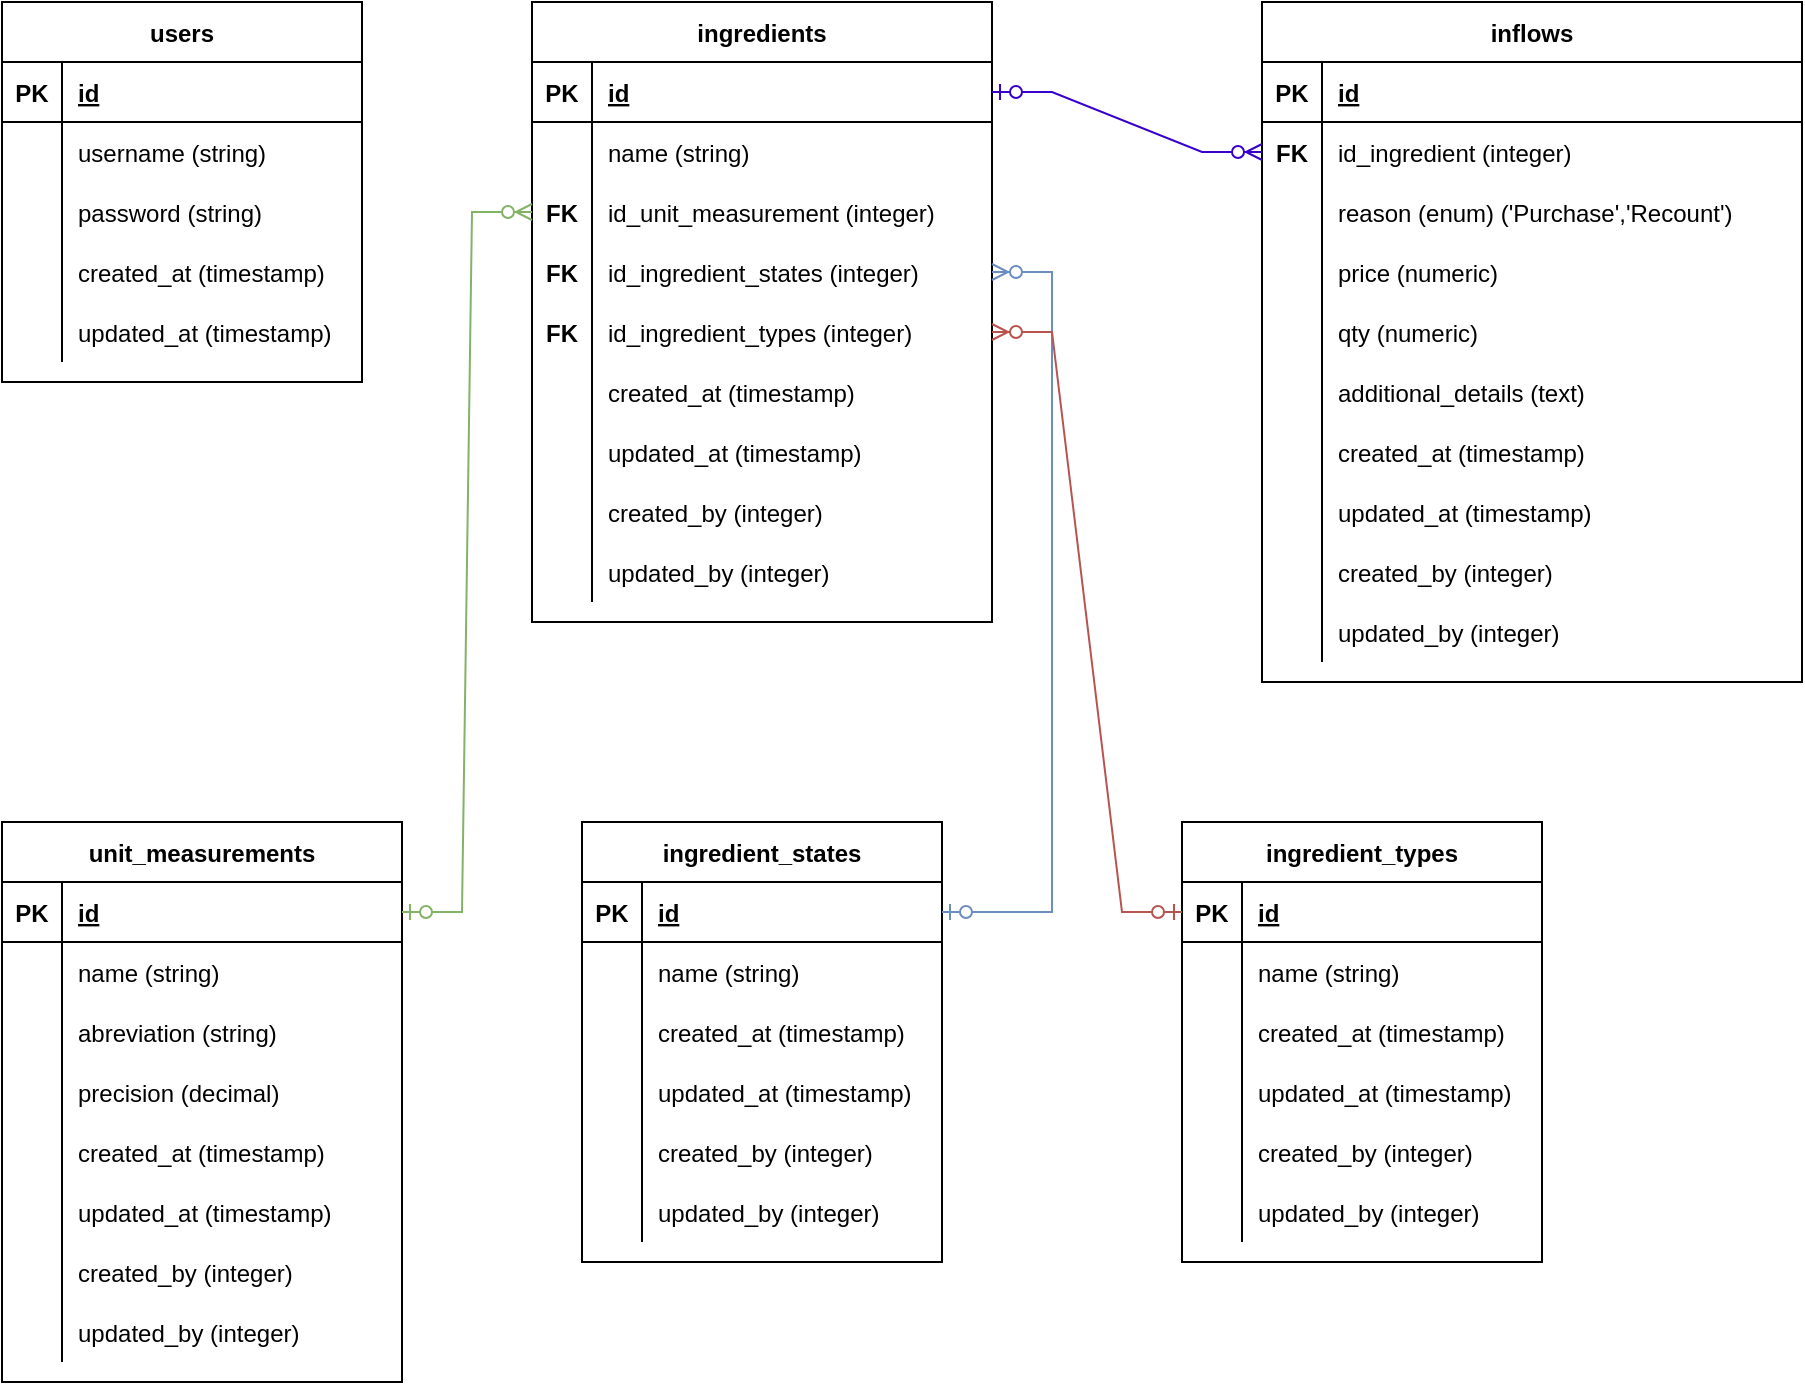 <mxfile version="15.4.3" type="device"><diagram id="Jr_hH0KTVWbxkUX7zu0p" name="Page-1"><mxGraphModel dx="1106" dy="737" grid="1" gridSize="10" guides="1" tooltips="1" connect="1" arrows="1" fold="1" page="1" pageScale="1" pageWidth="850" pageHeight="1100" math="0" shadow="0"><root><mxCell id="0"/><mxCell id="1" parent="0"/><mxCell id="b8ebmBvV7TIxWl-Ox92k-2" value="unit_measurements" style="shape=table;startSize=30;container=1;collapsible=1;childLayout=tableLayout;fixedRows=1;rowLines=0;fontStyle=1;align=center;resizeLast=1;" vertex="1" parent="1"><mxGeometry x="410" y="630" width="200" height="280" as="geometry"/></mxCell><mxCell id="b8ebmBvV7TIxWl-Ox92k-3" value="" style="shape=partialRectangle;collapsible=0;dropTarget=0;pointerEvents=0;fillColor=none;top=0;left=0;bottom=1;right=0;points=[[0,0.5],[1,0.5]];portConstraint=eastwest;" vertex="1" parent="b8ebmBvV7TIxWl-Ox92k-2"><mxGeometry y="30" width="200" height="30" as="geometry"/></mxCell><mxCell id="b8ebmBvV7TIxWl-Ox92k-4" value="PK" style="shape=partialRectangle;connectable=0;fillColor=none;top=0;left=0;bottom=0;right=0;fontStyle=1;overflow=hidden;" vertex="1" parent="b8ebmBvV7TIxWl-Ox92k-3"><mxGeometry width="30" height="30" as="geometry"><mxRectangle width="30" height="30" as="alternateBounds"/></mxGeometry></mxCell><mxCell id="b8ebmBvV7TIxWl-Ox92k-5" value="id" style="shape=partialRectangle;connectable=0;fillColor=none;top=0;left=0;bottom=0;right=0;align=left;spacingLeft=6;fontStyle=5;overflow=hidden;" vertex="1" parent="b8ebmBvV7TIxWl-Ox92k-3"><mxGeometry x="30" width="170" height="30" as="geometry"><mxRectangle width="170" height="30" as="alternateBounds"/></mxGeometry></mxCell><mxCell id="b8ebmBvV7TIxWl-Ox92k-6" value="" style="shape=partialRectangle;collapsible=0;dropTarget=0;pointerEvents=0;fillColor=none;top=0;left=0;bottom=0;right=0;points=[[0,0.5],[1,0.5]];portConstraint=eastwest;" vertex="1" parent="b8ebmBvV7TIxWl-Ox92k-2"><mxGeometry y="60" width="200" height="30" as="geometry"/></mxCell><mxCell id="b8ebmBvV7TIxWl-Ox92k-7" value="" style="shape=partialRectangle;connectable=0;fillColor=none;top=0;left=0;bottom=0;right=0;editable=1;overflow=hidden;" vertex="1" parent="b8ebmBvV7TIxWl-Ox92k-6"><mxGeometry width="30" height="30" as="geometry"><mxRectangle width="30" height="30" as="alternateBounds"/></mxGeometry></mxCell><mxCell id="b8ebmBvV7TIxWl-Ox92k-8" value="name (string)" style="shape=partialRectangle;connectable=0;fillColor=none;top=0;left=0;bottom=0;right=0;align=left;spacingLeft=6;overflow=hidden;" vertex="1" parent="b8ebmBvV7TIxWl-Ox92k-6"><mxGeometry x="30" width="170" height="30" as="geometry"><mxRectangle width="170" height="30" as="alternateBounds"/></mxGeometry></mxCell><mxCell id="b8ebmBvV7TIxWl-Ox92k-9" value="" style="shape=partialRectangle;collapsible=0;dropTarget=0;pointerEvents=0;fillColor=none;top=0;left=0;bottom=0;right=0;points=[[0,0.5],[1,0.5]];portConstraint=eastwest;" vertex="1" parent="b8ebmBvV7TIxWl-Ox92k-2"><mxGeometry y="90" width="200" height="30" as="geometry"/></mxCell><mxCell id="b8ebmBvV7TIxWl-Ox92k-10" value="" style="shape=partialRectangle;connectable=0;fillColor=none;top=0;left=0;bottom=0;right=0;editable=1;overflow=hidden;" vertex="1" parent="b8ebmBvV7TIxWl-Ox92k-9"><mxGeometry width="30" height="30" as="geometry"><mxRectangle width="30" height="30" as="alternateBounds"/></mxGeometry></mxCell><mxCell id="b8ebmBvV7TIxWl-Ox92k-11" value="abreviation (string) " style="shape=partialRectangle;connectable=0;fillColor=none;top=0;left=0;bottom=0;right=0;align=left;spacingLeft=6;overflow=hidden;" vertex="1" parent="b8ebmBvV7TIxWl-Ox92k-9"><mxGeometry x="30" width="170" height="30" as="geometry"><mxRectangle width="170" height="30" as="alternateBounds"/></mxGeometry></mxCell><mxCell id="b8ebmBvV7TIxWl-Ox92k-12" value="" style="shape=partialRectangle;collapsible=0;dropTarget=0;pointerEvents=0;fillColor=none;top=0;left=0;bottom=0;right=0;points=[[0,0.5],[1,0.5]];portConstraint=eastwest;" vertex="1" parent="b8ebmBvV7TIxWl-Ox92k-2"><mxGeometry y="120" width="200" height="30" as="geometry"/></mxCell><mxCell id="b8ebmBvV7TIxWl-Ox92k-13" value="" style="shape=partialRectangle;connectable=0;fillColor=none;top=0;left=0;bottom=0;right=0;editable=1;overflow=hidden;" vertex="1" parent="b8ebmBvV7TIxWl-Ox92k-12"><mxGeometry width="30" height="30" as="geometry"><mxRectangle width="30" height="30" as="alternateBounds"/></mxGeometry></mxCell><mxCell id="b8ebmBvV7TIxWl-Ox92k-14" value="precision (decimal)" style="shape=partialRectangle;connectable=0;fillColor=none;top=0;left=0;bottom=0;right=0;align=left;spacingLeft=6;overflow=hidden;" vertex="1" parent="b8ebmBvV7TIxWl-Ox92k-12"><mxGeometry x="30" width="170" height="30" as="geometry"><mxRectangle width="170" height="30" as="alternateBounds"/></mxGeometry></mxCell><mxCell id="b8ebmBvV7TIxWl-Ox92k-15" value="" style="shape=partialRectangle;collapsible=0;dropTarget=0;pointerEvents=0;fillColor=none;top=0;left=0;bottom=0;right=0;points=[[0,0.5],[1,0.5]];portConstraint=eastwest;" vertex="1" parent="b8ebmBvV7TIxWl-Ox92k-2"><mxGeometry y="150" width="200" height="30" as="geometry"/></mxCell><mxCell id="b8ebmBvV7TIxWl-Ox92k-16" value="" style="shape=partialRectangle;connectable=0;fillColor=none;top=0;left=0;bottom=0;right=0;editable=1;overflow=hidden;" vertex="1" parent="b8ebmBvV7TIxWl-Ox92k-15"><mxGeometry width="30" height="30" as="geometry"><mxRectangle width="30" height="30" as="alternateBounds"/></mxGeometry></mxCell><mxCell id="b8ebmBvV7TIxWl-Ox92k-17" value="created_at (timestamp)" style="shape=partialRectangle;connectable=0;fillColor=none;top=0;left=0;bottom=0;right=0;align=left;spacingLeft=6;overflow=hidden;" vertex="1" parent="b8ebmBvV7TIxWl-Ox92k-15"><mxGeometry x="30" width="170" height="30" as="geometry"><mxRectangle width="170" height="30" as="alternateBounds"/></mxGeometry></mxCell><mxCell id="b8ebmBvV7TIxWl-Ox92k-18" value="" style="shape=partialRectangle;collapsible=0;dropTarget=0;pointerEvents=0;fillColor=none;top=0;left=0;bottom=0;right=0;points=[[0,0.5],[1,0.5]];portConstraint=eastwest;" vertex="1" parent="b8ebmBvV7TIxWl-Ox92k-2"><mxGeometry y="180" width="200" height="30" as="geometry"/></mxCell><mxCell id="b8ebmBvV7TIxWl-Ox92k-19" value="" style="shape=partialRectangle;connectable=0;fillColor=none;top=0;left=0;bottom=0;right=0;editable=1;overflow=hidden;" vertex="1" parent="b8ebmBvV7TIxWl-Ox92k-18"><mxGeometry width="30" height="30" as="geometry"><mxRectangle width="30" height="30" as="alternateBounds"/></mxGeometry></mxCell><mxCell id="b8ebmBvV7TIxWl-Ox92k-20" value="updated_at (timestamp)" style="shape=partialRectangle;connectable=0;fillColor=none;top=0;left=0;bottom=0;right=0;align=left;spacingLeft=6;overflow=hidden;" vertex="1" parent="b8ebmBvV7TIxWl-Ox92k-18"><mxGeometry x="30" width="170" height="30" as="geometry"><mxRectangle width="170" height="30" as="alternateBounds"/></mxGeometry></mxCell><mxCell id="b8ebmBvV7TIxWl-Ox92k-121" value="" style="shape=partialRectangle;collapsible=0;dropTarget=0;pointerEvents=0;fillColor=none;top=0;left=0;bottom=0;right=0;points=[[0,0.5],[1,0.5]];portConstraint=eastwest;" vertex="1" parent="b8ebmBvV7TIxWl-Ox92k-2"><mxGeometry y="210" width="200" height="30" as="geometry"/></mxCell><mxCell id="b8ebmBvV7TIxWl-Ox92k-122" value="" style="shape=partialRectangle;connectable=0;fillColor=none;top=0;left=0;bottom=0;right=0;editable=1;overflow=hidden;" vertex="1" parent="b8ebmBvV7TIxWl-Ox92k-121"><mxGeometry width="30" height="30" as="geometry"><mxRectangle width="30" height="30" as="alternateBounds"/></mxGeometry></mxCell><mxCell id="b8ebmBvV7TIxWl-Ox92k-123" value="created_by (integer)" style="shape=partialRectangle;connectable=0;fillColor=none;top=0;left=0;bottom=0;right=0;align=left;spacingLeft=6;overflow=hidden;" vertex="1" parent="b8ebmBvV7TIxWl-Ox92k-121"><mxGeometry x="30" width="170" height="30" as="geometry"><mxRectangle width="170" height="30" as="alternateBounds"/></mxGeometry></mxCell><mxCell id="b8ebmBvV7TIxWl-Ox92k-124" value="" style="shape=partialRectangle;collapsible=0;dropTarget=0;pointerEvents=0;fillColor=none;top=0;left=0;bottom=0;right=0;points=[[0,0.5],[1,0.5]];portConstraint=eastwest;" vertex="1" parent="b8ebmBvV7TIxWl-Ox92k-2"><mxGeometry y="240" width="200" height="30" as="geometry"/></mxCell><mxCell id="b8ebmBvV7TIxWl-Ox92k-125" value="" style="shape=partialRectangle;connectable=0;fillColor=none;top=0;left=0;bottom=0;right=0;editable=1;overflow=hidden;" vertex="1" parent="b8ebmBvV7TIxWl-Ox92k-124"><mxGeometry width="30" height="30" as="geometry"><mxRectangle width="30" height="30" as="alternateBounds"/></mxGeometry></mxCell><mxCell id="b8ebmBvV7TIxWl-Ox92k-126" value="updated_by (integer)" style="shape=partialRectangle;connectable=0;fillColor=none;top=0;left=0;bottom=0;right=0;align=left;spacingLeft=6;overflow=hidden;" vertex="1" parent="b8ebmBvV7TIxWl-Ox92k-124"><mxGeometry x="30" width="170" height="30" as="geometry"><mxRectangle width="170" height="30" as="alternateBounds"/></mxGeometry></mxCell><mxCell id="b8ebmBvV7TIxWl-Ox92k-21" value="ingredient_states" style="shape=table;startSize=30;container=1;collapsible=1;childLayout=tableLayout;fixedRows=1;rowLines=0;fontStyle=1;align=center;resizeLast=1;" vertex="1" parent="1"><mxGeometry x="700" y="630" width="180" height="220" as="geometry"/></mxCell><mxCell id="b8ebmBvV7TIxWl-Ox92k-22" value="" style="shape=partialRectangle;collapsible=0;dropTarget=0;pointerEvents=0;fillColor=none;top=0;left=0;bottom=1;right=0;points=[[0,0.5],[1,0.5]];portConstraint=eastwest;" vertex="1" parent="b8ebmBvV7TIxWl-Ox92k-21"><mxGeometry y="30" width="180" height="30" as="geometry"/></mxCell><mxCell id="b8ebmBvV7TIxWl-Ox92k-23" value="PK" style="shape=partialRectangle;connectable=0;fillColor=none;top=0;left=0;bottom=0;right=0;fontStyle=1;overflow=hidden;" vertex="1" parent="b8ebmBvV7TIxWl-Ox92k-22"><mxGeometry width="30" height="30" as="geometry"><mxRectangle width="30" height="30" as="alternateBounds"/></mxGeometry></mxCell><mxCell id="b8ebmBvV7TIxWl-Ox92k-24" value="id" style="shape=partialRectangle;connectable=0;fillColor=none;top=0;left=0;bottom=0;right=0;align=left;spacingLeft=6;fontStyle=5;overflow=hidden;" vertex="1" parent="b8ebmBvV7TIxWl-Ox92k-22"><mxGeometry x="30" width="150" height="30" as="geometry"><mxRectangle width="150" height="30" as="alternateBounds"/></mxGeometry></mxCell><mxCell id="b8ebmBvV7TIxWl-Ox92k-25" value="" style="shape=partialRectangle;collapsible=0;dropTarget=0;pointerEvents=0;fillColor=none;top=0;left=0;bottom=0;right=0;points=[[0,0.5],[1,0.5]];portConstraint=eastwest;" vertex="1" parent="b8ebmBvV7TIxWl-Ox92k-21"><mxGeometry y="60" width="180" height="30" as="geometry"/></mxCell><mxCell id="b8ebmBvV7TIxWl-Ox92k-26" value="" style="shape=partialRectangle;connectable=0;fillColor=none;top=0;left=0;bottom=0;right=0;editable=1;overflow=hidden;" vertex="1" parent="b8ebmBvV7TIxWl-Ox92k-25"><mxGeometry width="30" height="30" as="geometry"><mxRectangle width="30" height="30" as="alternateBounds"/></mxGeometry></mxCell><mxCell id="b8ebmBvV7TIxWl-Ox92k-27" value="name (string)" style="shape=partialRectangle;connectable=0;fillColor=none;top=0;left=0;bottom=0;right=0;align=left;spacingLeft=6;overflow=hidden;" vertex="1" parent="b8ebmBvV7TIxWl-Ox92k-25"><mxGeometry x="30" width="150" height="30" as="geometry"><mxRectangle width="150" height="30" as="alternateBounds"/></mxGeometry></mxCell><mxCell id="b8ebmBvV7TIxWl-Ox92k-47" value="" style="shape=partialRectangle;collapsible=0;dropTarget=0;pointerEvents=0;fillColor=none;top=0;left=0;bottom=0;right=0;points=[[0,0.5],[1,0.5]];portConstraint=eastwest;" vertex="1" parent="b8ebmBvV7TIxWl-Ox92k-21"><mxGeometry y="90" width="180" height="30" as="geometry"/></mxCell><mxCell id="b8ebmBvV7TIxWl-Ox92k-48" value="" style="shape=partialRectangle;connectable=0;fillColor=none;top=0;left=0;bottom=0;right=0;editable=1;overflow=hidden;" vertex="1" parent="b8ebmBvV7TIxWl-Ox92k-47"><mxGeometry width="30" height="30" as="geometry"><mxRectangle width="30" height="30" as="alternateBounds"/></mxGeometry></mxCell><mxCell id="b8ebmBvV7TIxWl-Ox92k-49" value="created_at (timestamp)" style="shape=partialRectangle;connectable=0;fillColor=none;top=0;left=0;bottom=0;right=0;align=left;spacingLeft=6;overflow=hidden;" vertex="1" parent="b8ebmBvV7TIxWl-Ox92k-47"><mxGeometry x="30" width="150" height="30" as="geometry"><mxRectangle width="150" height="30" as="alternateBounds"/></mxGeometry></mxCell><mxCell id="b8ebmBvV7TIxWl-Ox92k-50" value="" style="shape=partialRectangle;collapsible=0;dropTarget=0;pointerEvents=0;fillColor=none;top=0;left=0;bottom=0;right=0;points=[[0,0.5],[1,0.5]];portConstraint=eastwest;" vertex="1" parent="b8ebmBvV7TIxWl-Ox92k-21"><mxGeometry y="120" width="180" height="30" as="geometry"/></mxCell><mxCell id="b8ebmBvV7TIxWl-Ox92k-51" value="" style="shape=partialRectangle;connectable=0;fillColor=none;top=0;left=0;bottom=0;right=0;editable=1;overflow=hidden;" vertex="1" parent="b8ebmBvV7TIxWl-Ox92k-50"><mxGeometry width="30" height="30" as="geometry"><mxRectangle width="30" height="30" as="alternateBounds"/></mxGeometry></mxCell><mxCell id="b8ebmBvV7TIxWl-Ox92k-52" value="updated_at (timestamp)" style="shape=partialRectangle;connectable=0;fillColor=none;top=0;left=0;bottom=0;right=0;align=left;spacingLeft=6;overflow=hidden;" vertex="1" parent="b8ebmBvV7TIxWl-Ox92k-50"><mxGeometry x="30" width="150" height="30" as="geometry"><mxRectangle width="150" height="30" as="alternateBounds"/></mxGeometry></mxCell><mxCell id="b8ebmBvV7TIxWl-Ox92k-136" style="shape=partialRectangle;collapsible=0;dropTarget=0;pointerEvents=0;fillColor=none;top=0;left=0;bottom=0;right=0;points=[[0,0.5],[1,0.5]];portConstraint=eastwest;" vertex="1" parent="b8ebmBvV7TIxWl-Ox92k-21"><mxGeometry y="150" width="180" height="30" as="geometry"/></mxCell><mxCell id="b8ebmBvV7TIxWl-Ox92k-137" style="shape=partialRectangle;connectable=0;fillColor=none;top=0;left=0;bottom=0;right=0;editable=1;overflow=hidden;" vertex="1" parent="b8ebmBvV7TIxWl-Ox92k-136"><mxGeometry width="30" height="30" as="geometry"><mxRectangle width="30" height="30" as="alternateBounds"/></mxGeometry></mxCell><mxCell id="b8ebmBvV7TIxWl-Ox92k-138" value="created_by (integer)" style="shape=partialRectangle;connectable=0;fillColor=none;top=0;left=0;bottom=0;right=0;align=left;spacingLeft=6;overflow=hidden;" vertex="1" parent="b8ebmBvV7TIxWl-Ox92k-136"><mxGeometry x="30" width="150" height="30" as="geometry"><mxRectangle width="150" height="30" as="alternateBounds"/></mxGeometry></mxCell><mxCell id="b8ebmBvV7TIxWl-Ox92k-133" style="shape=partialRectangle;collapsible=0;dropTarget=0;pointerEvents=0;fillColor=none;top=0;left=0;bottom=0;right=0;points=[[0,0.5],[1,0.5]];portConstraint=eastwest;" vertex="1" parent="b8ebmBvV7TIxWl-Ox92k-21"><mxGeometry y="180" width="180" height="30" as="geometry"/></mxCell><mxCell id="b8ebmBvV7TIxWl-Ox92k-134" style="shape=partialRectangle;connectable=0;fillColor=none;top=0;left=0;bottom=0;right=0;editable=1;overflow=hidden;" vertex="1" parent="b8ebmBvV7TIxWl-Ox92k-133"><mxGeometry width="30" height="30" as="geometry"><mxRectangle width="30" height="30" as="alternateBounds"/></mxGeometry></mxCell><mxCell id="b8ebmBvV7TIxWl-Ox92k-135" value="updated_by (integer)" style="shape=partialRectangle;connectable=0;fillColor=none;top=0;left=0;bottom=0;right=0;align=left;spacingLeft=6;overflow=hidden;" vertex="1" parent="b8ebmBvV7TIxWl-Ox92k-133"><mxGeometry x="30" width="150" height="30" as="geometry"><mxRectangle width="150" height="30" as="alternateBounds"/></mxGeometry></mxCell><mxCell id="b8ebmBvV7TIxWl-Ox92k-40" value="ingredient_types" style="shape=table;startSize=30;container=1;collapsible=1;childLayout=tableLayout;fixedRows=1;rowLines=0;fontStyle=1;align=center;resizeLast=1;" vertex="1" parent="1"><mxGeometry x="1000" y="630" width="180" height="220" as="geometry"/></mxCell><mxCell id="b8ebmBvV7TIxWl-Ox92k-41" value="" style="shape=partialRectangle;collapsible=0;dropTarget=0;pointerEvents=0;fillColor=none;top=0;left=0;bottom=1;right=0;points=[[0,0.5],[1,0.5]];portConstraint=eastwest;" vertex="1" parent="b8ebmBvV7TIxWl-Ox92k-40"><mxGeometry y="30" width="180" height="30" as="geometry"/></mxCell><mxCell id="b8ebmBvV7TIxWl-Ox92k-42" value="PK" style="shape=partialRectangle;connectable=0;fillColor=none;top=0;left=0;bottom=0;right=0;fontStyle=1;overflow=hidden;" vertex="1" parent="b8ebmBvV7TIxWl-Ox92k-41"><mxGeometry width="30" height="30" as="geometry"><mxRectangle width="30" height="30" as="alternateBounds"/></mxGeometry></mxCell><mxCell id="b8ebmBvV7TIxWl-Ox92k-43" value="id" style="shape=partialRectangle;connectable=0;fillColor=none;top=0;left=0;bottom=0;right=0;align=left;spacingLeft=6;fontStyle=5;overflow=hidden;" vertex="1" parent="b8ebmBvV7TIxWl-Ox92k-41"><mxGeometry x="30" width="150" height="30" as="geometry"><mxRectangle width="150" height="30" as="alternateBounds"/></mxGeometry></mxCell><mxCell id="b8ebmBvV7TIxWl-Ox92k-44" value="" style="shape=partialRectangle;collapsible=0;dropTarget=0;pointerEvents=0;fillColor=none;top=0;left=0;bottom=0;right=0;points=[[0,0.5],[1,0.5]];portConstraint=eastwest;" vertex="1" parent="b8ebmBvV7TIxWl-Ox92k-40"><mxGeometry y="60" width="180" height="30" as="geometry"/></mxCell><mxCell id="b8ebmBvV7TIxWl-Ox92k-45" value="" style="shape=partialRectangle;connectable=0;fillColor=none;top=0;left=0;bottom=0;right=0;editable=1;overflow=hidden;" vertex="1" parent="b8ebmBvV7TIxWl-Ox92k-44"><mxGeometry width="30" height="30" as="geometry"><mxRectangle width="30" height="30" as="alternateBounds"/></mxGeometry></mxCell><mxCell id="b8ebmBvV7TIxWl-Ox92k-46" value="name (string)" style="shape=partialRectangle;connectable=0;fillColor=none;top=0;left=0;bottom=0;right=0;align=left;spacingLeft=6;overflow=hidden;" vertex="1" parent="b8ebmBvV7TIxWl-Ox92k-44"><mxGeometry x="30" width="150" height="30" as="geometry"><mxRectangle width="150" height="30" as="alternateBounds"/></mxGeometry></mxCell><mxCell id="b8ebmBvV7TIxWl-Ox92k-53" value="" style="shape=partialRectangle;collapsible=0;dropTarget=0;pointerEvents=0;fillColor=none;top=0;left=0;bottom=0;right=0;points=[[0,0.5],[1,0.5]];portConstraint=eastwest;" vertex="1" parent="b8ebmBvV7TIxWl-Ox92k-40"><mxGeometry y="90" width="180" height="30" as="geometry"/></mxCell><mxCell id="b8ebmBvV7TIxWl-Ox92k-54" value="" style="shape=partialRectangle;connectable=0;fillColor=none;top=0;left=0;bottom=0;right=0;editable=1;overflow=hidden;" vertex="1" parent="b8ebmBvV7TIxWl-Ox92k-53"><mxGeometry width="30" height="30" as="geometry"><mxRectangle width="30" height="30" as="alternateBounds"/></mxGeometry></mxCell><mxCell id="b8ebmBvV7TIxWl-Ox92k-55" value="created_at (timestamp)" style="shape=partialRectangle;connectable=0;fillColor=none;top=0;left=0;bottom=0;right=0;align=left;spacingLeft=6;overflow=hidden;" vertex="1" parent="b8ebmBvV7TIxWl-Ox92k-53"><mxGeometry x="30" width="150" height="30" as="geometry"><mxRectangle width="150" height="30" as="alternateBounds"/></mxGeometry></mxCell><mxCell id="b8ebmBvV7TIxWl-Ox92k-56" value="" style="shape=partialRectangle;collapsible=0;dropTarget=0;pointerEvents=0;fillColor=none;top=0;left=0;bottom=0;right=0;points=[[0,0.5],[1,0.5]];portConstraint=eastwest;" vertex="1" parent="b8ebmBvV7TIxWl-Ox92k-40"><mxGeometry y="120" width="180" height="30" as="geometry"/></mxCell><mxCell id="b8ebmBvV7TIxWl-Ox92k-57" value="" style="shape=partialRectangle;connectable=0;fillColor=none;top=0;left=0;bottom=0;right=0;editable=1;overflow=hidden;" vertex="1" parent="b8ebmBvV7TIxWl-Ox92k-56"><mxGeometry width="30" height="30" as="geometry"><mxRectangle width="30" height="30" as="alternateBounds"/></mxGeometry></mxCell><mxCell id="b8ebmBvV7TIxWl-Ox92k-58" value="updated_at (timestamp)" style="shape=partialRectangle;connectable=0;fillColor=none;top=0;left=0;bottom=0;right=0;align=left;spacingLeft=6;overflow=hidden;" vertex="1" parent="b8ebmBvV7TIxWl-Ox92k-56"><mxGeometry x="30" width="150" height="30" as="geometry"><mxRectangle width="150" height="30" as="alternateBounds"/></mxGeometry></mxCell><mxCell id="b8ebmBvV7TIxWl-Ox92k-142" style="shape=partialRectangle;collapsible=0;dropTarget=0;pointerEvents=0;fillColor=none;top=0;left=0;bottom=0;right=0;points=[[0,0.5],[1,0.5]];portConstraint=eastwest;" vertex="1" parent="b8ebmBvV7TIxWl-Ox92k-40"><mxGeometry y="150" width="180" height="30" as="geometry"/></mxCell><mxCell id="b8ebmBvV7TIxWl-Ox92k-143" style="shape=partialRectangle;connectable=0;fillColor=none;top=0;left=0;bottom=0;right=0;editable=1;overflow=hidden;" vertex="1" parent="b8ebmBvV7TIxWl-Ox92k-142"><mxGeometry width="30" height="30" as="geometry"><mxRectangle width="30" height="30" as="alternateBounds"/></mxGeometry></mxCell><mxCell id="b8ebmBvV7TIxWl-Ox92k-144" value="created_by (integer)" style="shape=partialRectangle;connectable=0;fillColor=none;top=0;left=0;bottom=0;right=0;align=left;spacingLeft=6;overflow=hidden;" vertex="1" parent="b8ebmBvV7TIxWl-Ox92k-142"><mxGeometry x="30" width="150" height="30" as="geometry"><mxRectangle width="150" height="30" as="alternateBounds"/></mxGeometry></mxCell><mxCell id="b8ebmBvV7TIxWl-Ox92k-139" style="shape=partialRectangle;collapsible=0;dropTarget=0;pointerEvents=0;fillColor=none;top=0;left=0;bottom=0;right=0;points=[[0,0.5],[1,0.5]];portConstraint=eastwest;" vertex="1" parent="b8ebmBvV7TIxWl-Ox92k-40"><mxGeometry y="180" width="180" height="30" as="geometry"/></mxCell><mxCell id="b8ebmBvV7TIxWl-Ox92k-140" style="shape=partialRectangle;connectable=0;fillColor=none;top=0;left=0;bottom=0;right=0;editable=1;overflow=hidden;" vertex="1" parent="b8ebmBvV7TIxWl-Ox92k-139"><mxGeometry width="30" height="30" as="geometry"><mxRectangle width="30" height="30" as="alternateBounds"/></mxGeometry></mxCell><mxCell id="b8ebmBvV7TIxWl-Ox92k-141" value="updated_by (integer)" style="shape=partialRectangle;connectable=0;fillColor=none;top=0;left=0;bottom=0;right=0;align=left;spacingLeft=6;overflow=hidden;" vertex="1" parent="b8ebmBvV7TIxWl-Ox92k-139"><mxGeometry x="30" width="150" height="30" as="geometry"><mxRectangle width="150" height="30" as="alternateBounds"/></mxGeometry></mxCell><mxCell id="b8ebmBvV7TIxWl-Ox92k-59" value="ingredients" style="shape=table;startSize=30;container=1;collapsible=1;childLayout=tableLayout;fixedRows=1;rowLines=0;fontStyle=1;align=center;resizeLast=1;" vertex="1" parent="1"><mxGeometry x="675" y="220" width="230" height="310" as="geometry"/></mxCell><mxCell id="b8ebmBvV7TIxWl-Ox92k-60" value="" style="shape=partialRectangle;collapsible=0;dropTarget=0;pointerEvents=0;fillColor=none;top=0;left=0;bottom=1;right=0;points=[[0,0.5],[1,0.5]];portConstraint=eastwest;" vertex="1" parent="b8ebmBvV7TIxWl-Ox92k-59"><mxGeometry y="30" width="230" height="30" as="geometry"/></mxCell><mxCell id="b8ebmBvV7TIxWl-Ox92k-61" value="PK" style="shape=partialRectangle;connectable=0;fillColor=none;top=0;left=0;bottom=0;right=0;fontStyle=1;overflow=hidden;" vertex="1" parent="b8ebmBvV7TIxWl-Ox92k-60"><mxGeometry width="30" height="30" as="geometry"><mxRectangle width="30" height="30" as="alternateBounds"/></mxGeometry></mxCell><mxCell id="b8ebmBvV7TIxWl-Ox92k-62" value="id" style="shape=partialRectangle;connectable=0;fillColor=none;top=0;left=0;bottom=0;right=0;align=left;spacingLeft=6;fontStyle=5;overflow=hidden;" vertex="1" parent="b8ebmBvV7TIxWl-Ox92k-60"><mxGeometry x="30" width="200" height="30" as="geometry"><mxRectangle width="200" height="30" as="alternateBounds"/></mxGeometry></mxCell><mxCell id="b8ebmBvV7TIxWl-Ox92k-63" value="" style="shape=partialRectangle;collapsible=0;dropTarget=0;pointerEvents=0;fillColor=none;top=0;left=0;bottom=0;right=0;points=[[0,0.5],[1,0.5]];portConstraint=eastwest;" vertex="1" parent="b8ebmBvV7TIxWl-Ox92k-59"><mxGeometry y="60" width="230" height="30" as="geometry"/></mxCell><mxCell id="b8ebmBvV7TIxWl-Ox92k-64" value="" style="shape=partialRectangle;connectable=0;fillColor=none;top=0;left=0;bottom=0;right=0;editable=1;overflow=hidden;" vertex="1" parent="b8ebmBvV7TIxWl-Ox92k-63"><mxGeometry width="30" height="30" as="geometry"><mxRectangle width="30" height="30" as="alternateBounds"/></mxGeometry></mxCell><mxCell id="b8ebmBvV7TIxWl-Ox92k-65" value="name (string)" style="shape=partialRectangle;connectable=0;fillColor=none;top=0;left=0;bottom=0;right=0;align=left;spacingLeft=6;overflow=hidden;" vertex="1" parent="b8ebmBvV7TIxWl-Ox92k-63"><mxGeometry x="30" width="200" height="30" as="geometry"><mxRectangle width="200" height="30" as="alternateBounds"/></mxGeometry></mxCell><mxCell id="b8ebmBvV7TIxWl-Ox92k-72" value="" style="shape=partialRectangle;collapsible=0;dropTarget=0;pointerEvents=0;fillColor=none;top=0;left=0;bottom=0;right=0;points=[[0,0.5],[1,0.5]];portConstraint=eastwest;" vertex="1" parent="b8ebmBvV7TIxWl-Ox92k-59"><mxGeometry y="90" width="230" height="30" as="geometry"/></mxCell><mxCell id="b8ebmBvV7TIxWl-Ox92k-73" value="FK" style="shape=partialRectangle;connectable=0;fillColor=none;top=0;left=0;bottom=0;right=0;editable=1;overflow=hidden;fontStyle=1" vertex="1" parent="b8ebmBvV7TIxWl-Ox92k-72"><mxGeometry width="30" height="30" as="geometry"><mxRectangle width="30" height="30" as="alternateBounds"/></mxGeometry></mxCell><mxCell id="b8ebmBvV7TIxWl-Ox92k-74" value="id_unit_measurement (integer)" style="shape=partialRectangle;connectable=0;fillColor=none;top=0;left=0;bottom=0;right=0;align=left;spacingLeft=6;overflow=hidden;" vertex="1" parent="b8ebmBvV7TIxWl-Ox92k-72"><mxGeometry x="30" width="200" height="30" as="geometry"><mxRectangle width="200" height="30" as="alternateBounds"/></mxGeometry></mxCell><mxCell id="b8ebmBvV7TIxWl-Ox92k-75" value="" style="shape=partialRectangle;collapsible=0;dropTarget=0;pointerEvents=0;fillColor=none;top=0;left=0;bottom=0;right=0;points=[[0,0.5],[1,0.5]];portConstraint=eastwest;" vertex="1" parent="b8ebmBvV7TIxWl-Ox92k-59"><mxGeometry y="120" width="230" height="30" as="geometry"/></mxCell><mxCell id="b8ebmBvV7TIxWl-Ox92k-76" value="FK" style="shape=partialRectangle;connectable=0;fillColor=none;top=0;left=0;bottom=0;right=0;editable=1;overflow=hidden;fontStyle=1" vertex="1" parent="b8ebmBvV7TIxWl-Ox92k-75"><mxGeometry width="30" height="30" as="geometry"><mxRectangle width="30" height="30" as="alternateBounds"/></mxGeometry></mxCell><mxCell id="b8ebmBvV7TIxWl-Ox92k-77" value="id_ingredient_states (integer)" style="shape=partialRectangle;connectable=0;fillColor=none;top=0;left=0;bottom=0;right=0;align=left;spacingLeft=6;overflow=hidden;" vertex="1" parent="b8ebmBvV7TIxWl-Ox92k-75"><mxGeometry x="30" width="200" height="30" as="geometry"><mxRectangle width="200" height="30" as="alternateBounds"/></mxGeometry></mxCell><mxCell id="b8ebmBvV7TIxWl-Ox92k-78" value="" style="shape=partialRectangle;collapsible=0;dropTarget=0;pointerEvents=0;fillColor=none;top=0;left=0;bottom=0;right=0;points=[[0,0.5],[1,0.5]];portConstraint=eastwest;" vertex="1" parent="b8ebmBvV7TIxWl-Ox92k-59"><mxGeometry y="150" width="230" height="30" as="geometry"/></mxCell><mxCell id="b8ebmBvV7TIxWl-Ox92k-79" value="FK" style="shape=partialRectangle;connectable=0;fillColor=none;top=0;left=0;bottom=0;right=0;editable=1;overflow=hidden;fontStyle=1" vertex="1" parent="b8ebmBvV7TIxWl-Ox92k-78"><mxGeometry width="30" height="30" as="geometry"><mxRectangle width="30" height="30" as="alternateBounds"/></mxGeometry></mxCell><mxCell id="b8ebmBvV7TIxWl-Ox92k-80" value="id_ingredient_types (integer)" style="shape=partialRectangle;connectable=0;fillColor=none;top=0;left=0;bottom=0;right=0;align=left;spacingLeft=6;overflow=hidden;" vertex="1" parent="b8ebmBvV7TIxWl-Ox92k-78"><mxGeometry x="30" width="200" height="30" as="geometry"><mxRectangle width="200" height="30" as="alternateBounds"/></mxGeometry></mxCell><mxCell id="b8ebmBvV7TIxWl-Ox92k-66" value="" style="shape=partialRectangle;collapsible=0;dropTarget=0;pointerEvents=0;fillColor=none;top=0;left=0;bottom=0;right=0;points=[[0,0.5],[1,0.5]];portConstraint=eastwest;" vertex="1" parent="b8ebmBvV7TIxWl-Ox92k-59"><mxGeometry y="180" width="230" height="30" as="geometry"/></mxCell><mxCell id="b8ebmBvV7TIxWl-Ox92k-67" value="" style="shape=partialRectangle;connectable=0;fillColor=none;top=0;left=0;bottom=0;right=0;editable=1;overflow=hidden;" vertex="1" parent="b8ebmBvV7TIxWl-Ox92k-66"><mxGeometry width="30" height="30" as="geometry"><mxRectangle width="30" height="30" as="alternateBounds"/></mxGeometry></mxCell><mxCell id="b8ebmBvV7TIxWl-Ox92k-68" value="created_at (timestamp)" style="shape=partialRectangle;connectable=0;fillColor=none;top=0;left=0;bottom=0;right=0;align=left;spacingLeft=6;overflow=hidden;" vertex="1" parent="b8ebmBvV7TIxWl-Ox92k-66"><mxGeometry x="30" width="200" height="30" as="geometry"><mxRectangle width="200" height="30" as="alternateBounds"/></mxGeometry></mxCell><mxCell id="b8ebmBvV7TIxWl-Ox92k-69" value="" style="shape=partialRectangle;collapsible=0;dropTarget=0;pointerEvents=0;fillColor=none;top=0;left=0;bottom=0;right=0;points=[[0,0.5],[1,0.5]];portConstraint=eastwest;" vertex="1" parent="b8ebmBvV7TIxWl-Ox92k-59"><mxGeometry y="210" width="230" height="30" as="geometry"/></mxCell><mxCell id="b8ebmBvV7TIxWl-Ox92k-70" value="" style="shape=partialRectangle;connectable=0;fillColor=none;top=0;left=0;bottom=0;right=0;editable=1;overflow=hidden;" vertex="1" parent="b8ebmBvV7TIxWl-Ox92k-69"><mxGeometry width="30" height="30" as="geometry"><mxRectangle width="30" height="30" as="alternateBounds"/></mxGeometry></mxCell><mxCell id="b8ebmBvV7TIxWl-Ox92k-71" value="updated_at (timestamp)" style="shape=partialRectangle;connectable=0;fillColor=none;top=0;left=0;bottom=0;right=0;align=left;spacingLeft=6;overflow=hidden;" vertex="1" parent="b8ebmBvV7TIxWl-Ox92k-69"><mxGeometry x="30" width="200" height="30" as="geometry"><mxRectangle width="200" height="30" as="alternateBounds"/></mxGeometry></mxCell><mxCell id="b8ebmBvV7TIxWl-Ox92k-130" style="shape=partialRectangle;collapsible=0;dropTarget=0;pointerEvents=0;fillColor=none;top=0;left=0;bottom=0;right=0;points=[[0,0.5],[1,0.5]];portConstraint=eastwest;" vertex="1" parent="b8ebmBvV7TIxWl-Ox92k-59"><mxGeometry y="240" width="230" height="30" as="geometry"/></mxCell><mxCell id="b8ebmBvV7TIxWl-Ox92k-131" style="shape=partialRectangle;connectable=0;fillColor=none;top=0;left=0;bottom=0;right=0;editable=1;overflow=hidden;" vertex="1" parent="b8ebmBvV7TIxWl-Ox92k-130"><mxGeometry width="30" height="30" as="geometry"><mxRectangle width="30" height="30" as="alternateBounds"/></mxGeometry></mxCell><mxCell id="b8ebmBvV7TIxWl-Ox92k-132" value="created_by (integer)" style="shape=partialRectangle;connectable=0;fillColor=none;top=0;left=0;bottom=0;right=0;align=left;spacingLeft=6;overflow=hidden;" vertex="1" parent="b8ebmBvV7TIxWl-Ox92k-130"><mxGeometry x="30" width="200" height="30" as="geometry"><mxRectangle width="200" height="30" as="alternateBounds"/></mxGeometry></mxCell><mxCell id="b8ebmBvV7TIxWl-Ox92k-127" style="shape=partialRectangle;collapsible=0;dropTarget=0;pointerEvents=0;fillColor=none;top=0;left=0;bottom=0;right=0;points=[[0,0.5],[1,0.5]];portConstraint=eastwest;" vertex="1" parent="b8ebmBvV7TIxWl-Ox92k-59"><mxGeometry y="270" width="230" height="30" as="geometry"/></mxCell><mxCell id="b8ebmBvV7TIxWl-Ox92k-128" style="shape=partialRectangle;connectable=0;fillColor=none;top=0;left=0;bottom=0;right=0;editable=1;overflow=hidden;" vertex="1" parent="b8ebmBvV7TIxWl-Ox92k-127"><mxGeometry width="30" height="30" as="geometry"><mxRectangle width="30" height="30" as="alternateBounds"/></mxGeometry></mxCell><mxCell id="b8ebmBvV7TIxWl-Ox92k-129" value="updated_by (integer)" style="shape=partialRectangle;connectable=0;fillColor=none;top=0;left=0;bottom=0;right=0;align=left;spacingLeft=6;overflow=hidden;" vertex="1" parent="b8ebmBvV7TIxWl-Ox92k-127"><mxGeometry x="30" width="200" height="30" as="geometry"><mxRectangle width="200" height="30" as="alternateBounds"/></mxGeometry></mxCell><mxCell id="b8ebmBvV7TIxWl-Ox92k-84" value="inflows" style="shape=table;startSize=30;container=1;collapsible=1;childLayout=tableLayout;fixedRows=1;rowLines=0;fontStyle=1;align=center;resizeLast=1;" vertex="1" parent="1"><mxGeometry x="1040" y="220" width="270" height="340" as="geometry"/></mxCell><mxCell id="b8ebmBvV7TIxWl-Ox92k-85" value="" style="shape=partialRectangle;collapsible=0;dropTarget=0;pointerEvents=0;fillColor=none;top=0;left=0;bottom=1;right=0;points=[[0,0.5],[1,0.5]];portConstraint=eastwest;" vertex="1" parent="b8ebmBvV7TIxWl-Ox92k-84"><mxGeometry y="30" width="270" height="30" as="geometry"/></mxCell><mxCell id="b8ebmBvV7TIxWl-Ox92k-86" value="PK" style="shape=partialRectangle;connectable=0;fillColor=none;top=0;left=0;bottom=0;right=0;fontStyle=1;overflow=hidden;" vertex="1" parent="b8ebmBvV7TIxWl-Ox92k-85"><mxGeometry width="30" height="30" as="geometry"><mxRectangle width="30" height="30" as="alternateBounds"/></mxGeometry></mxCell><mxCell id="b8ebmBvV7TIxWl-Ox92k-87" value="id" style="shape=partialRectangle;connectable=0;fillColor=none;top=0;left=0;bottom=0;right=0;align=left;spacingLeft=6;fontStyle=5;overflow=hidden;" vertex="1" parent="b8ebmBvV7TIxWl-Ox92k-85"><mxGeometry x="30" width="240" height="30" as="geometry"><mxRectangle width="240" height="30" as="alternateBounds"/></mxGeometry></mxCell><mxCell id="b8ebmBvV7TIxWl-Ox92k-88" value="" style="shape=partialRectangle;collapsible=0;dropTarget=0;pointerEvents=0;fillColor=none;top=0;left=0;bottom=0;right=0;points=[[0,0.5],[1,0.5]];portConstraint=eastwest;" vertex="1" parent="b8ebmBvV7TIxWl-Ox92k-84"><mxGeometry y="60" width="270" height="30" as="geometry"/></mxCell><mxCell id="b8ebmBvV7TIxWl-Ox92k-89" value="FK" style="shape=partialRectangle;connectable=0;fillColor=none;top=0;left=0;bottom=0;right=0;editable=1;overflow=hidden;fontStyle=1" vertex="1" parent="b8ebmBvV7TIxWl-Ox92k-88"><mxGeometry width="30" height="30" as="geometry"><mxRectangle width="30" height="30" as="alternateBounds"/></mxGeometry></mxCell><mxCell id="b8ebmBvV7TIxWl-Ox92k-90" value="id_ingredient (integer)" style="shape=partialRectangle;connectable=0;fillColor=none;top=0;left=0;bottom=0;right=0;align=left;spacingLeft=6;overflow=hidden;" vertex="1" parent="b8ebmBvV7TIxWl-Ox92k-88"><mxGeometry x="30" width="240" height="30" as="geometry"><mxRectangle width="240" height="30" as="alternateBounds"/></mxGeometry></mxCell><mxCell id="b8ebmBvV7TIxWl-Ox92k-91" value="" style="shape=partialRectangle;collapsible=0;dropTarget=0;pointerEvents=0;fillColor=none;top=0;left=0;bottom=0;right=0;points=[[0,0.5],[1,0.5]];portConstraint=eastwest;" vertex="1" parent="b8ebmBvV7TIxWl-Ox92k-84"><mxGeometry y="90" width="270" height="30" as="geometry"/></mxCell><mxCell id="b8ebmBvV7TIxWl-Ox92k-92" value="" style="shape=partialRectangle;connectable=0;fillColor=none;top=0;left=0;bottom=0;right=0;editable=1;overflow=hidden;fontStyle=1" vertex="1" parent="b8ebmBvV7TIxWl-Ox92k-91"><mxGeometry width="30" height="30" as="geometry"><mxRectangle width="30" height="30" as="alternateBounds"/></mxGeometry></mxCell><mxCell id="b8ebmBvV7TIxWl-Ox92k-93" value="reason (enum) ('Purchase','Recount')" style="shape=partialRectangle;connectable=0;fillColor=none;top=0;left=0;bottom=0;right=0;align=left;spacingLeft=6;overflow=hidden;" vertex="1" parent="b8ebmBvV7TIxWl-Ox92k-91"><mxGeometry x="30" width="240" height="30" as="geometry"><mxRectangle width="240" height="30" as="alternateBounds"/></mxGeometry></mxCell><mxCell id="b8ebmBvV7TIxWl-Ox92k-110" value="" style="shape=partialRectangle;collapsible=0;dropTarget=0;pointerEvents=0;fillColor=none;top=0;left=0;bottom=0;right=0;points=[[0,0.5],[1,0.5]];portConstraint=eastwest;" vertex="1" parent="b8ebmBvV7TIxWl-Ox92k-84"><mxGeometry y="120" width="270" height="30" as="geometry"/></mxCell><mxCell id="b8ebmBvV7TIxWl-Ox92k-111" value="" style="shape=partialRectangle;connectable=0;fillColor=none;top=0;left=0;bottom=0;right=0;editable=1;overflow=hidden;fontStyle=1" vertex="1" parent="b8ebmBvV7TIxWl-Ox92k-110"><mxGeometry width="30" height="30" as="geometry"><mxRectangle width="30" height="30" as="alternateBounds"/></mxGeometry></mxCell><mxCell id="b8ebmBvV7TIxWl-Ox92k-112" value="price (numeric)" style="shape=partialRectangle;connectable=0;fillColor=none;top=0;left=0;bottom=0;right=0;align=left;spacingLeft=6;overflow=hidden;" vertex="1" parent="b8ebmBvV7TIxWl-Ox92k-110"><mxGeometry x="30" width="240" height="30" as="geometry"><mxRectangle width="240" height="30" as="alternateBounds"/></mxGeometry></mxCell><mxCell id="b8ebmBvV7TIxWl-Ox92k-113" value="" style="shape=partialRectangle;collapsible=0;dropTarget=0;pointerEvents=0;fillColor=none;top=0;left=0;bottom=0;right=0;points=[[0,0.5],[1,0.5]];portConstraint=eastwest;" vertex="1" parent="b8ebmBvV7TIxWl-Ox92k-84"><mxGeometry y="150" width="270" height="30" as="geometry"/></mxCell><mxCell id="b8ebmBvV7TIxWl-Ox92k-114" value="" style="shape=partialRectangle;connectable=0;fillColor=none;top=0;left=0;bottom=0;right=0;editable=1;overflow=hidden;fontStyle=1" vertex="1" parent="b8ebmBvV7TIxWl-Ox92k-113"><mxGeometry width="30" height="30" as="geometry"><mxRectangle width="30" height="30" as="alternateBounds"/></mxGeometry></mxCell><mxCell id="b8ebmBvV7TIxWl-Ox92k-115" value="qty (numeric)" style="shape=partialRectangle;connectable=0;fillColor=none;top=0;left=0;bottom=0;right=0;align=left;spacingLeft=6;overflow=hidden;" vertex="1" parent="b8ebmBvV7TIxWl-Ox92k-113"><mxGeometry x="30" width="240" height="30" as="geometry"><mxRectangle width="240" height="30" as="alternateBounds"/></mxGeometry></mxCell><mxCell id="b8ebmBvV7TIxWl-Ox92k-107" value="" style="shape=partialRectangle;collapsible=0;dropTarget=0;pointerEvents=0;fillColor=none;top=0;left=0;bottom=0;right=0;points=[[0,0.5],[1,0.5]];portConstraint=eastwest;" vertex="1" parent="b8ebmBvV7TIxWl-Ox92k-84"><mxGeometry y="180" width="270" height="30" as="geometry"/></mxCell><mxCell id="b8ebmBvV7TIxWl-Ox92k-108" value="" style="shape=partialRectangle;connectable=0;fillColor=none;top=0;left=0;bottom=0;right=0;editable=1;overflow=hidden;fontStyle=1" vertex="1" parent="b8ebmBvV7TIxWl-Ox92k-107"><mxGeometry width="30" height="30" as="geometry"><mxRectangle width="30" height="30" as="alternateBounds"/></mxGeometry></mxCell><mxCell id="b8ebmBvV7TIxWl-Ox92k-109" value="additional_details (text)" style="shape=partialRectangle;connectable=0;fillColor=none;top=0;left=0;bottom=0;right=0;align=left;spacingLeft=6;overflow=hidden;" vertex="1" parent="b8ebmBvV7TIxWl-Ox92k-107"><mxGeometry x="30" width="240" height="30" as="geometry"><mxRectangle width="240" height="30" as="alternateBounds"/></mxGeometry></mxCell><mxCell id="b8ebmBvV7TIxWl-Ox92k-100" value="" style="shape=partialRectangle;collapsible=0;dropTarget=0;pointerEvents=0;fillColor=none;top=0;left=0;bottom=0;right=0;points=[[0,0.5],[1,0.5]];portConstraint=eastwest;" vertex="1" parent="b8ebmBvV7TIxWl-Ox92k-84"><mxGeometry y="210" width="270" height="30" as="geometry"/></mxCell><mxCell id="b8ebmBvV7TIxWl-Ox92k-101" value="" style="shape=partialRectangle;connectable=0;fillColor=none;top=0;left=0;bottom=0;right=0;editable=1;overflow=hidden;" vertex="1" parent="b8ebmBvV7TIxWl-Ox92k-100"><mxGeometry width="30" height="30" as="geometry"><mxRectangle width="30" height="30" as="alternateBounds"/></mxGeometry></mxCell><mxCell id="b8ebmBvV7TIxWl-Ox92k-102" value="created_at (timestamp)" style="shape=partialRectangle;connectable=0;fillColor=none;top=0;left=0;bottom=0;right=0;align=left;spacingLeft=6;overflow=hidden;" vertex="1" parent="b8ebmBvV7TIxWl-Ox92k-100"><mxGeometry x="30" width="240" height="30" as="geometry"><mxRectangle width="240" height="30" as="alternateBounds"/></mxGeometry></mxCell><mxCell id="b8ebmBvV7TIxWl-Ox92k-103" value="" style="shape=partialRectangle;collapsible=0;dropTarget=0;pointerEvents=0;fillColor=none;top=0;left=0;bottom=0;right=0;points=[[0,0.5],[1,0.5]];portConstraint=eastwest;" vertex="1" parent="b8ebmBvV7TIxWl-Ox92k-84"><mxGeometry y="240" width="270" height="30" as="geometry"/></mxCell><mxCell id="b8ebmBvV7TIxWl-Ox92k-104" value="" style="shape=partialRectangle;connectable=0;fillColor=none;top=0;left=0;bottom=0;right=0;editable=1;overflow=hidden;" vertex="1" parent="b8ebmBvV7TIxWl-Ox92k-103"><mxGeometry width="30" height="30" as="geometry"><mxRectangle width="30" height="30" as="alternateBounds"/></mxGeometry></mxCell><mxCell id="b8ebmBvV7TIxWl-Ox92k-105" value="updated_at (timestamp)" style="shape=partialRectangle;connectable=0;fillColor=none;top=0;left=0;bottom=0;right=0;align=left;spacingLeft=6;overflow=hidden;" vertex="1" parent="b8ebmBvV7TIxWl-Ox92k-103"><mxGeometry x="30" width="240" height="30" as="geometry"><mxRectangle width="240" height="30" as="alternateBounds"/></mxGeometry></mxCell><mxCell id="b8ebmBvV7TIxWl-Ox92k-145" style="shape=partialRectangle;collapsible=0;dropTarget=0;pointerEvents=0;fillColor=none;top=0;left=0;bottom=0;right=0;points=[[0,0.5],[1,0.5]];portConstraint=eastwest;" vertex="1" parent="b8ebmBvV7TIxWl-Ox92k-84"><mxGeometry y="270" width="270" height="30" as="geometry"/></mxCell><mxCell id="b8ebmBvV7TIxWl-Ox92k-146" style="shape=partialRectangle;connectable=0;fillColor=none;top=0;left=0;bottom=0;right=0;editable=1;overflow=hidden;" vertex="1" parent="b8ebmBvV7TIxWl-Ox92k-145"><mxGeometry width="30" height="30" as="geometry"><mxRectangle width="30" height="30" as="alternateBounds"/></mxGeometry></mxCell><mxCell id="b8ebmBvV7TIxWl-Ox92k-147" value="created_by (integer)" style="shape=partialRectangle;connectable=0;fillColor=none;top=0;left=0;bottom=0;right=0;align=left;spacingLeft=6;overflow=hidden;" vertex="1" parent="b8ebmBvV7TIxWl-Ox92k-145"><mxGeometry x="30" width="240" height="30" as="geometry"><mxRectangle width="240" height="30" as="alternateBounds"/></mxGeometry></mxCell><mxCell id="b8ebmBvV7TIxWl-Ox92k-148" style="shape=partialRectangle;collapsible=0;dropTarget=0;pointerEvents=0;fillColor=none;top=0;left=0;bottom=0;right=0;points=[[0,0.5],[1,0.5]];portConstraint=eastwest;" vertex="1" parent="b8ebmBvV7TIxWl-Ox92k-84"><mxGeometry y="300" width="270" height="30" as="geometry"/></mxCell><mxCell id="b8ebmBvV7TIxWl-Ox92k-149" style="shape=partialRectangle;connectable=0;fillColor=none;top=0;left=0;bottom=0;right=0;editable=1;overflow=hidden;" vertex="1" parent="b8ebmBvV7TIxWl-Ox92k-148"><mxGeometry width="30" height="30" as="geometry"><mxRectangle width="30" height="30" as="alternateBounds"/></mxGeometry></mxCell><mxCell id="b8ebmBvV7TIxWl-Ox92k-150" value="updated_by (integer)" style="shape=partialRectangle;connectable=0;fillColor=none;top=0;left=0;bottom=0;right=0;align=left;spacingLeft=6;overflow=hidden;" vertex="1" parent="b8ebmBvV7TIxWl-Ox92k-148"><mxGeometry x="30" width="240" height="30" as="geometry"><mxRectangle width="240" height="30" as="alternateBounds"/></mxGeometry></mxCell><mxCell id="b8ebmBvV7TIxWl-Ox92k-117" value="" style="edgeStyle=entityRelationEdgeStyle;fontSize=12;html=1;endArrow=ERzeroToMany;startArrow=ERzeroToOne;rounded=0;exitX=1;exitY=0.5;exitDx=0;exitDy=0;fillColor=#d5e8d4;strokeColor=#82b366;" edge="1" parent="1" source="b8ebmBvV7TIxWl-Ox92k-3" target="b8ebmBvV7TIxWl-Ox92k-72"><mxGeometry width="100" height="100" relative="1" as="geometry"><mxPoint x="760" y="550" as="sourcePoint"/><mxPoint x="860" y="450" as="targetPoint"/></mxGeometry></mxCell><mxCell id="b8ebmBvV7TIxWl-Ox92k-118" value="" style="edgeStyle=entityRelationEdgeStyle;fontSize=12;html=1;endArrow=ERzeroToMany;startArrow=ERzeroToOne;rounded=0;fillColor=#dae8fc;strokeColor=#6c8ebf;" edge="1" parent="1" source="b8ebmBvV7TIxWl-Ox92k-22" target="b8ebmBvV7TIxWl-Ox92k-75"><mxGeometry width="100" height="100" relative="1" as="geometry"><mxPoint x="700" y="550" as="sourcePoint"/><mxPoint x="800" y="450" as="targetPoint"/></mxGeometry></mxCell><mxCell id="b8ebmBvV7TIxWl-Ox92k-119" value="" style="edgeStyle=entityRelationEdgeStyle;fontSize=12;html=1;endArrow=ERzeroToMany;startArrow=ERzeroToOne;rounded=0;fillColor=#f8cecc;strokeColor=#b85450;" edge="1" parent="1" source="b8ebmBvV7TIxWl-Ox92k-41" target="b8ebmBvV7TIxWl-Ox92k-78"><mxGeometry width="100" height="100" relative="1" as="geometry"><mxPoint x="820" y="550" as="sourcePoint"/><mxPoint x="920" y="450" as="targetPoint"/></mxGeometry></mxCell><mxCell id="b8ebmBvV7TIxWl-Ox92k-120" value="" style="edgeStyle=entityRelationEdgeStyle;fontSize=12;html=1;endArrow=ERzeroToMany;startArrow=ERzeroToOne;rounded=0;exitX=1;exitY=0.5;exitDx=0;exitDy=0;fillColor=#6a00ff;strokeColor=#3700CC;" edge="1" parent="1" source="b8ebmBvV7TIxWl-Ox92k-60" target="b8ebmBvV7TIxWl-Ox92k-88"><mxGeometry width="100" height="100" relative="1" as="geometry"><mxPoint x="1010" y="510" as="sourcePoint"/><mxPoint x="1110" y="410" as="targetPoint"/></mxGeometry></mxCell><mxCell id="b8ebmBvV7TIxWl-Ox92k-151" value="users" style="shape=table;startSize=30;container=1;collapsible=1;childLayout=tableLayout;fixedRows=1;rowLines=0;fontStyle=1;align=center;resizeLast=1;" vertex="1" parent="1"><mxGeometry x="410" y="220" width="180" height="190" as="geometry"/></mxCell><mxCell id="b8ebmBvV7TIxWl-Ox92k-152" value="" style="shape=partialRectangle;collapsible=0;dropTarget=0;pointerEvents=0;fillColor=none;top=0;left=0;bottom=1;right=0;points=[[0,0.5],[1,0.5]];portConstraint=eastwest;" vertex="1" parent="b8ebmBvV7TIxWl-Ox92k-151"><mxGeometry y="30" width="180" height="30" as="geometry"/></mxCell><mxCell id="b8ebmBvV7TIxWl-Ox92k-153" value="PK" style="shape=partialRectangle;connectable=0;fillColor=none;top=0;left=0;bottom=0;right=0;fontStyle=1;overflow=hidden;" vertex="1" parent="b8ebmBvV7TIxWl-Ox92k-152"><mxGeometry width="30.0" height="30" as="geometry"><mxRectangle width="30.0" height="30" as="alternateBounds"/></mxGeometry></mxCell><mxCell id="b8ebmBvV7TIxWl-Ox92k-154" value="id" style="shape=partialRectangle;connectable=0;fillColor=none;top=0;left=0;bottom=0;right=0;align=left;spacingLeft=6;fontStyle=5;overflow=hidden;" vertex="1" parent="b8ebmBvV7TIxWl-Ox92k-152"><mxGeometry x="30.0" width="150.0" height="30" as="geometry"><mxRectangle width="150.0" height="30" as="alternateBounds"/></mxGeometry></mxCell><mxCell id="b8ebmBvV7TIxWl-Ox92k-155" value="" style="shape=partialRectangle;collapsible=0;dropTarget=0;pointerEvents=0;fillColor=none;top=0;left=0;bottom=0;right=0;points=[[0,0.5],[1,0.5]];portConstraint=eastwest;" vertex="1" parent="b8ebmBvV7TIxWl-Ox92k-151"><mxGeometry y="60" width="180" height="30" as="geometry"/></mxCell><mxCell id="b8ebmBvV7TIxWl-Ox92k-156" value="" style="shape=partialRectangle;connectable=0;fillColor=none;top=0;left=0;bottom=0;right=0;editable=1;overflow=hidden;" vertex="1" parent="b8ebmBvV7TIxWl-Ox92k-155"><mxGeometry width="30.0" height="30" as="geometry"><mxRectangle width="30.0" height="30" as="alternateBounds"/></mxGeometry></mxCell><mxCell id="b8ebmBvV7TIxWl-Ox92k-157" value="username (string)" style="shape=partialRectangle;connectable=0;fillColor=none;top=0;left=0;bottom=0;right=0;align=left;spacingLeft=6;overflow=hidden;" vertex="1" parent="b8ebmBvV7TIxWl-Ox92k-155"><mxGeometry x="30.0" width="150.0" height="30" as="geometry"><mxRectangle width="150.0" height="30" as="alternateBounds"/></mxGeometry></mxCell><mxCell id="b8ebmBvV7TIxWl-Ox92k-167" style="shape=partialRectangle;collapsible=0;dropTarget=0;pointerEvents=0;fillColor=none;top=0;left=0;bottom=0;right=0;points=[[0,0.5],[1,0.5]];portConstraint=eastwest;" vertex="1" parent="b8ebmBvV7TIxWl-Ox92k-151"><mxGeometry y="90" width="180" height="30" as="geometry"/></mxCell><mxCell id="b8ebmBvV7TIxWl-Ox92k-168" style="shape=partialRectangle;connectable=0;fillColor=none;top=0;left=0;bottom=0;right=0;editable=1;overflow=hidden;" vertex="1" parent="b8ebmBvV7TIxWl-Ox92k-167"><mxGeometry width="30.0" height="30" as="geometry"><mxRectangle width="30.0" height="30" as="alternateBounds"/></mxGeometry></mxCell><mxCell id="b8ebmBvV7TIxWl-Ox92k-169" value="password (string)" style="shape=partialRectangle;connectable=0;fillColor=none;top=0;left=0;bottom=0;right=0;align=left;spacingLeft=6;overflow=hidden;" vertex="1" parent="b8ebmBvV7TIxWl-Ox92k-167"><mxGeometry x="30.0" width="150.0" height="30" as="geometry"><mxRectangle width="150.0" height="30" as="alternateBounds"/></mxGeometry></mxCell><mxCell id="b8ebmBvV7TIxWl-Ox92k-158" value="" style="shape=partialRectangle;collapsible=0;dropTarget=0;pointerEvents=0;fillColor=none;top=0;left=0;bottom=0;right=0;points=[[0,0.5],[1,0.5]];portConstraint=eastwest;" vertex="1" parent="b8ebmBvV7TIxWl-Ox92k-151"><mxGeometry y="120" width="180" height="30" as="geometry"/></mxCell><mxCell id="b8ebmBvV7TIxWl-Ox92k-159" value="" style="shape=partialRectangle;connectable=0;fillColor=none;top=0;left=0;bottom=0;right=0;editable=1;overflow=hidden;" vertex="1" parent="b8ebmBvV7TIxWl-Ox92k-158"><mxGeometry width="30.0" height="30" as="geometry"><mxRectangle width="30.0" height="30" as="alternateBounds"/></mxGeometry></mxCell><mxCell id="b8ebmBvV7TIxWl-Ox92k-160" value="created_at (timestamp)" style="shape=partialRectangle;connectable=0;fillColor=none;top=0;left=0;bottom=0;right=0;align=left;spacingLeft=6;overflow=hidden;" vertex="1" parent="b8ebmBvV7TIxWl-Ox92k-158"><mxGeometry x="30.0" width="150.0" height="30" as="geometry"><mxRectangle width="150.0" height="30" as="alternateBounds"/></mxGeometry></mxCell><mxCell id="b8ebmBvV7TIxWl-Ox92k-161" value="" style="shape=partialRectangle;collapsible=0;dropTarget=0;pointerEvents=0;fillColor=none;top=0;left=0;bottom=0;right=0;points=[[0,0.5],[1,0.5]];portConstraint=eastwest;" vertex="1" parent="b8ebmBvV7TIxWl-Ox92k-151"><mxGeometry y="150" width="180" height="30" as="geometry"/></mxCell><mxCell id="b8ebmBvV7TIxWl-Ox92k-162" value="" style="shape=partialRectangle;connectable=0;fillColor=none;top=0;left=0;bottom=0;right=0;editable=1;overflow=hidden;" vertex="1" parent="b8ebmBvV7TIxWl-Ox92k-161"><mxGeometry width="30.0" height="30" as="geometry"><mxRectangle width="30.0" height="30" as="alternateBounds"/></mxGeometry></mxCell><mxCell id="b8ebmBvV7TIxWl-Ox92k-163" value="updated_at (timestamp)" style="shape=partialRectangle;connectable=0;fillColor=none;top=0;left=0;bottom=0;right=0;align=left;spacingLeft=6;overflow=hidden;" vertex="1" parent="b8ebmBvV7TIxWl-Ox92k-161"><mxGeometry x="30.0" width="150.0" height="30" as="geometry"><mxRectangle width="150.0" height="30" as="alternateBounds"/></mxGeometry></mxCell></root></mxGraphModel></diagram></mxfile>